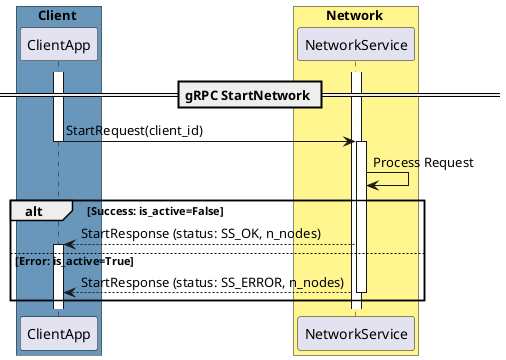 @startuml

skinparam backgroundColor #FFFFFF

' Defines the participants in the protocol
box Client #6897BB
participant "ClientApp" as ClientApp
end box

box Network #FFF68F
participant "NetworkService" as NetworkService
end box

== gRPC StartNetwork ==

' NetworkService thread is running waiting for incoming requests
activate NetworkService
activate ClientApp

' ClientApp requests StartNetwork RPC sending a StartRequest message
' containing the requesting client ID
ClientApp -> NetworkService: StartRequest(client_id)

' The RPC request blocks the ClientApp thread while waiting for a response
deactivate ClientApp

' NetworkService receives the RPC request for StartNetwork
' NetworkService has a thread pool for handling asynchronously the requests
' from multiple client, it assigns the request to a worker thread
activate NetworkService

' NetworkService StartNetwork procedure is executed
NetworkService -> NetworkService: Process Request

' The distributed network isn't active so the network is started
alt Success: is_active=False
    ' The NetworkService sends a StartResponse message to the ClientApp containing
    ' a positive status for the requested operation and the number of nodes present
    ' in the distributed network
    NetworkService --> ClientApp : StartResponse (status: SS_OK, n_nodes)
    activate ClientApp
' The distributed network is active so the network cannot be started again
else Error: is_active=True
    ' The NetworkService sends a StartResponse message to the ClientApp containing
    ' a negative status for the requested operation and the number of nodes present
    ' in the distributed network
    NetworkService --> ClientApp : StartResponse (status: SS_ERROR, n_nodes)
    deactivate NetworkService
end

@enduml
